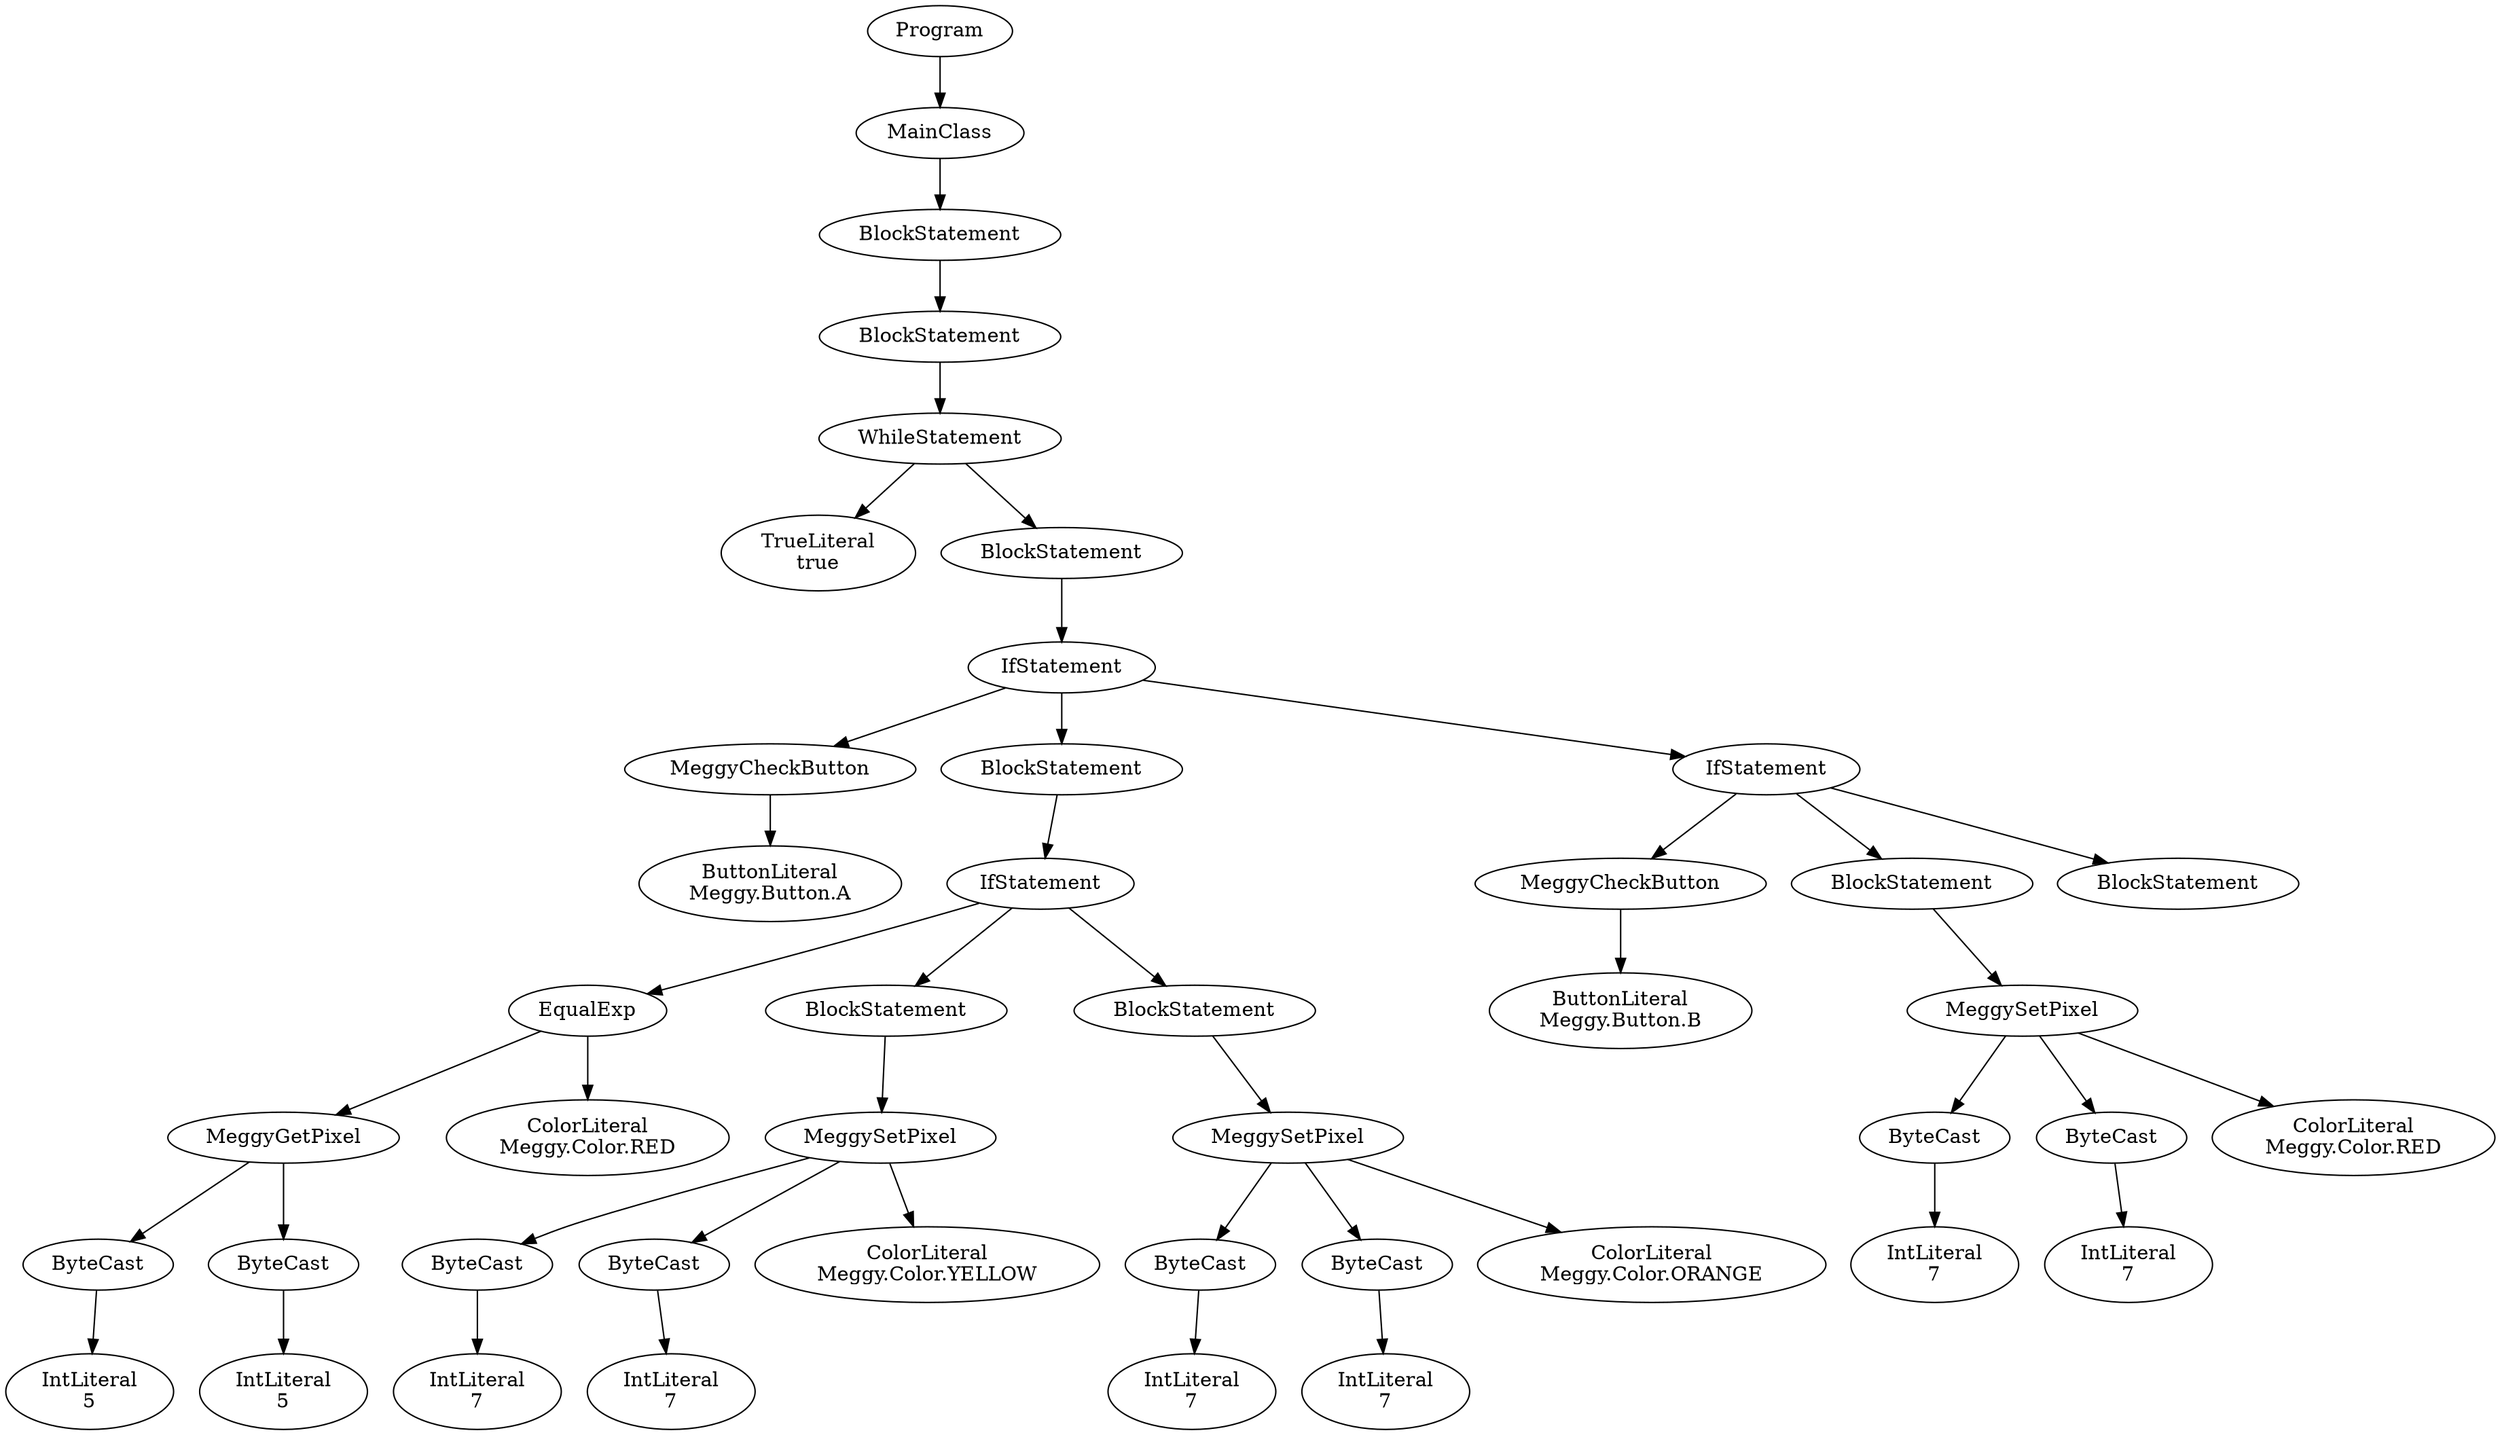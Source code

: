 digraph ASTGraph {
0 [ label="Program" ];
1 [ label="MainClass" ];
0 -> 1
2 [ label="BlockStatement" ];
1 -> 2
3 [ label="BlockStatement" ];
2 -> 3
4 [ label="WhileStatement" ];
3 -> 4
5 [ label="TrueLiteral\ntrue" ];
4 -> 5
6 [ label="BlockStatement" ];
4 -> 6
7 [ label="IfStatement" ];
6 -> 7
8 [ label="MeggyCheckButton" ];
7 -> 8
9 [ label="ButtonLiteral\nMeggy.Button.A" ];
8 -> 9
10 [ label="BlockStatement" ];
7 -> 10
11 [ label="IfStatement" ];
10 -> 11
12 [ label="EqualExp" ];
11 -> 12
13 [ label="MeggyGetPixel" ];
12 -> 13
14 [ label="ByteCast" ];
13 -> 14
15 [ label="IntLiteral\n5" ];
14 -> 15
16 [ label="ByteCast" ];
13 -> 16
17 [ label="IntLiteral\n5" ];
16 -> 17
18 [ label="ColorLiteral\nMeggy.Color.RED" ];
12 -> 18
19 [ label="BlockStatement" ];
11 -> 19
20 [ label="MeggySetPixel" ];
19 -> 20
21 [ label="ByteCast" ];
20 -> 21
22 [ label="IntLiteral\n7" ];
21 -> 22
23 [ label="ByteCast" ];
20 -> 23
24 [ label="IntLiteral\n7" ];
23 -> 24
25 [ label="ColorLiteral\nMeggy.Color.YELLOW" ];
20 -> 25
26 [ label="BlockStatement" ];
11 -> 26
27 [ label="MeggySetPixel" ];
26 -> 27
28 [ label="ByteCast" ];
27 -> 28
29 [ label="IntLiteral\n7" ];
28 -> 29
30 [ label="ByteCast" ];
27 -> 30
31 [ label="IntLiteral\n7" ];
30 -> 31
32 [ label="ColorLiteral\nMeggy.Color.ORANGE" ];
27 -> 32
33 [ label="IfStatement" ];
7 -> 33
34 [ label="MeggyCheckButton" ];
33 -> 34
35 [ label="ButtonLiteral\nMeggy.Button.B" ];
34 -> 35
36 [ label="BlockStatement" ];
33 -> 36
37 [ label="MeggySetPixel" ];
36 -> 37
38 [ label="ByteCast" ];
37 -> 38
39 [ label="IntLiteral\n7" ];
38 -> 39
40 [ label="ByteCast" ];
37 -> 40
41 [ label="IntLiteral\n7" ];
40 -> 41
42 [ label="ColorLiteral\nMeggy.Color.RED" ];
37 -> 42
43 [ label="BlockStatement" ];
33 -> 43
}
